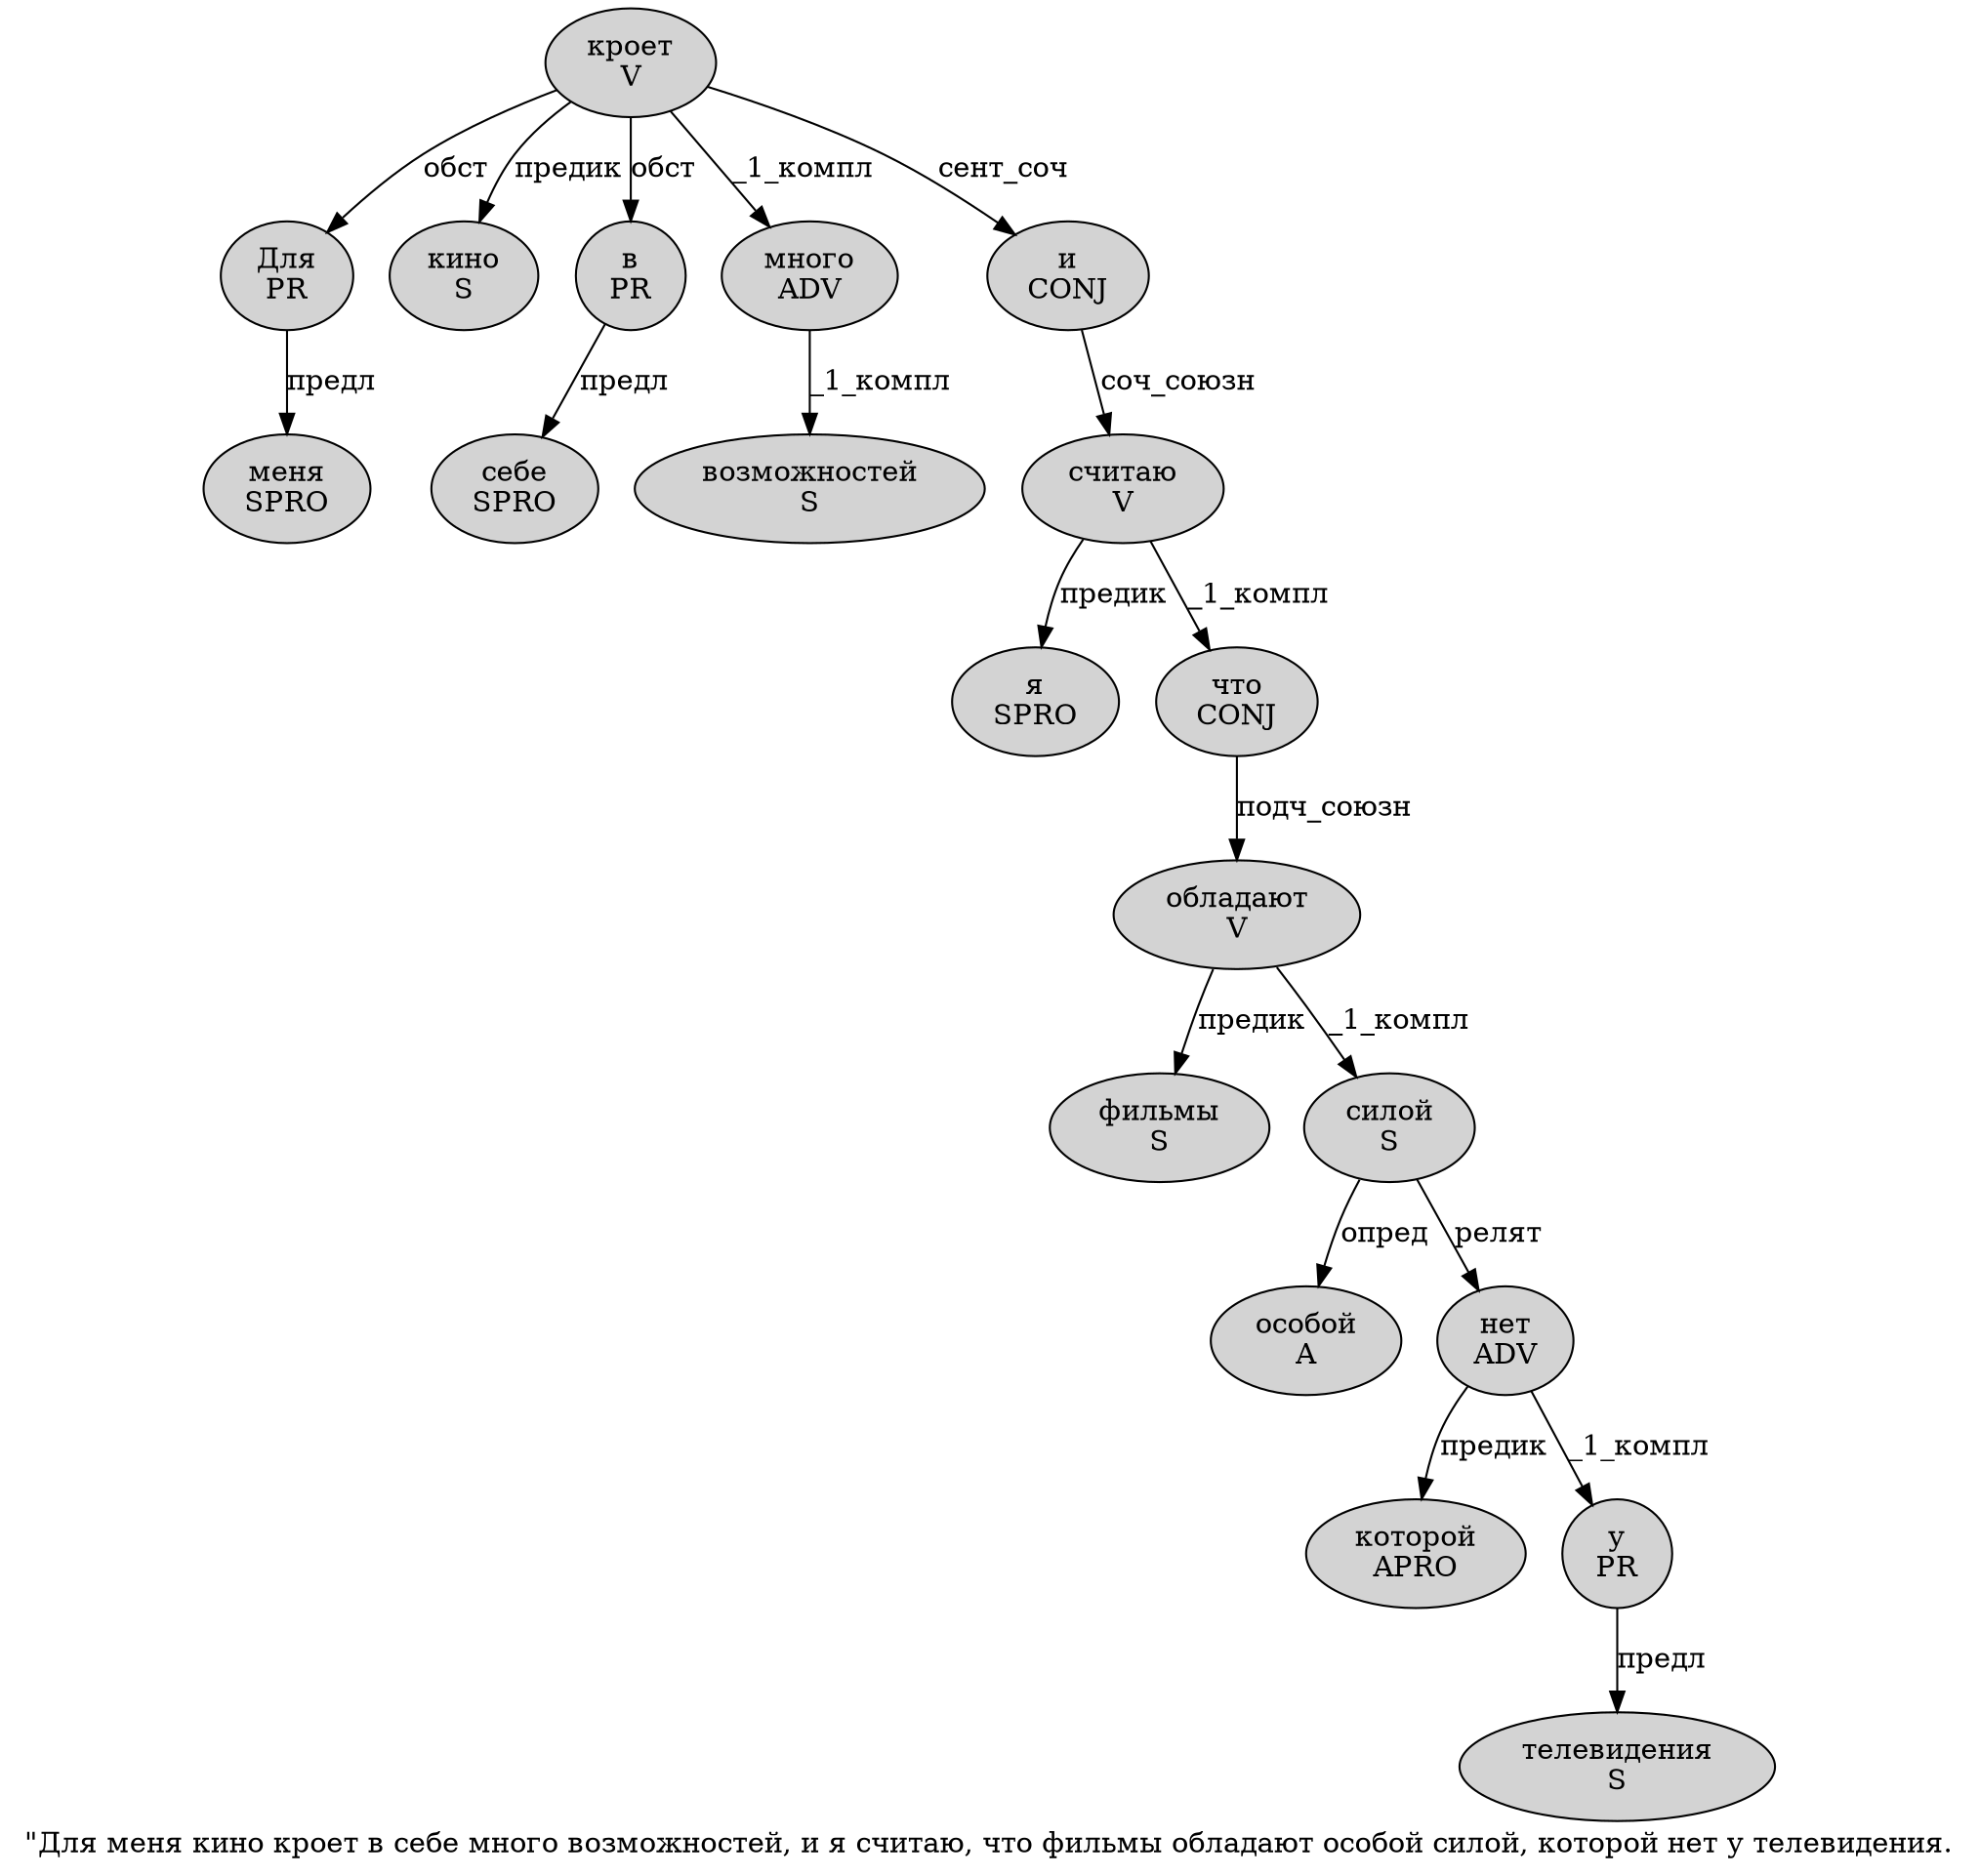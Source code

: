 digraph SENTENCE_936 {
	graph [label="\"Для меня кино кроет в себе много возможностей, и я считаю, что фильмы обладают особой силой, которой нет у телевидения."]
	node [style=filled]
		1 [label="Для
PR" color="" fillcolor=lightgray penwidth=1 shape=ellipse]
		2 [label="меня
SPRO" color="" fillcolor=lightgray penwidth=1 shape=ellipse]
		3 [label="кино
S" color="" fillcolor=lightgray penwidth=1 shape=ellipse]
		4 [label="кроет
V" color="" fillcolor=lightgray penwidth=1 shape=ellipse]
		5 [label="в
PR" color="" fillcolor=lightgray penwidth=1 shape=ellipse]
		6 [label="себе
SPRO" color="" fillcolor=lightgray penwidth=1 shape=ellipse]
		7 [label="много
ADV" color="" fillcolor=lightgray penwidth=1 shape=ellipse]
		8 [label="возможностей
S" color="" fillcolor=lightgray penwidth=1 shape=ellipse]
		10 [label="и
CONJ" color="" fillcolor=lightgray penwidth=1 shape=ellipse]
		11 [label="я
SPRO" color="" fillcolor=lightgray penwidth=1 shape=ellipse]
		12 [label="считаю
V" color="" fillcolor=lightgray penwidth=1 shape=ellipse]
		14 [label="что
CONJ" color="" fillcolor=lightgray penwidth=1 shape=ellipse]
		15 [label="фильмы
S" color="" fillcolor=lightgray penwidth=1 shape=ellipse]
		16 [label="обладают
V" color="" fillcolor=lightgray penwidth=1 shape=ellipse]
		17 [label="особой
A" color="" fillcolor=lightgray penwidth=1 shape=ellipse]
		18 [label="силой
S" color="" fillcolor=lightgray penwidth=1 shape=ellipse]
		20 [label="которой
APRO" color="" fillcolor=lightgray penwidth=1 shape=ellipse]
		21 [label="нет
ADV" color="" fillcolor=lightgray penwidth=1 shape=ellipse]
		22 [label="у
PR" color="" fillcolor=lightgray penwidth=1 shape=ellipse]
		23 [label="телевидения
S" color="" fillcolor=lightgray penwidth=1 shape=ellipse]
			14 -> 16 [label="подч_союзн"]
			21 -> 20 [label="предик"]
			21 -> 22 [label="_1_компл"]
			22 -> 23 [label="предл"]
			4 -> 1 [label="обст"]
			4 -> 3 [label="предик"]
			4 -> 5 [label="обст"]
			4 -> 7 [label="_1_компл"]
			4 -> 10 [label="сент_соч"]
			10 -> 12 [label="соч_союзн"]
			7 -> 8 [label="_1_компл"]
			12 -> 11 [label="предик"]
			12 -> 14 [label="_1_компл"]
			18 -> 17 [label="опред"]
			18 -> 21 [label="релят"]
			1 -> 2 [label="предл"]
			16 -> 15 [label="предик"]
			16 -> 18 [label="_1_компл"]
			5 -> 6 [label="предл"]
}